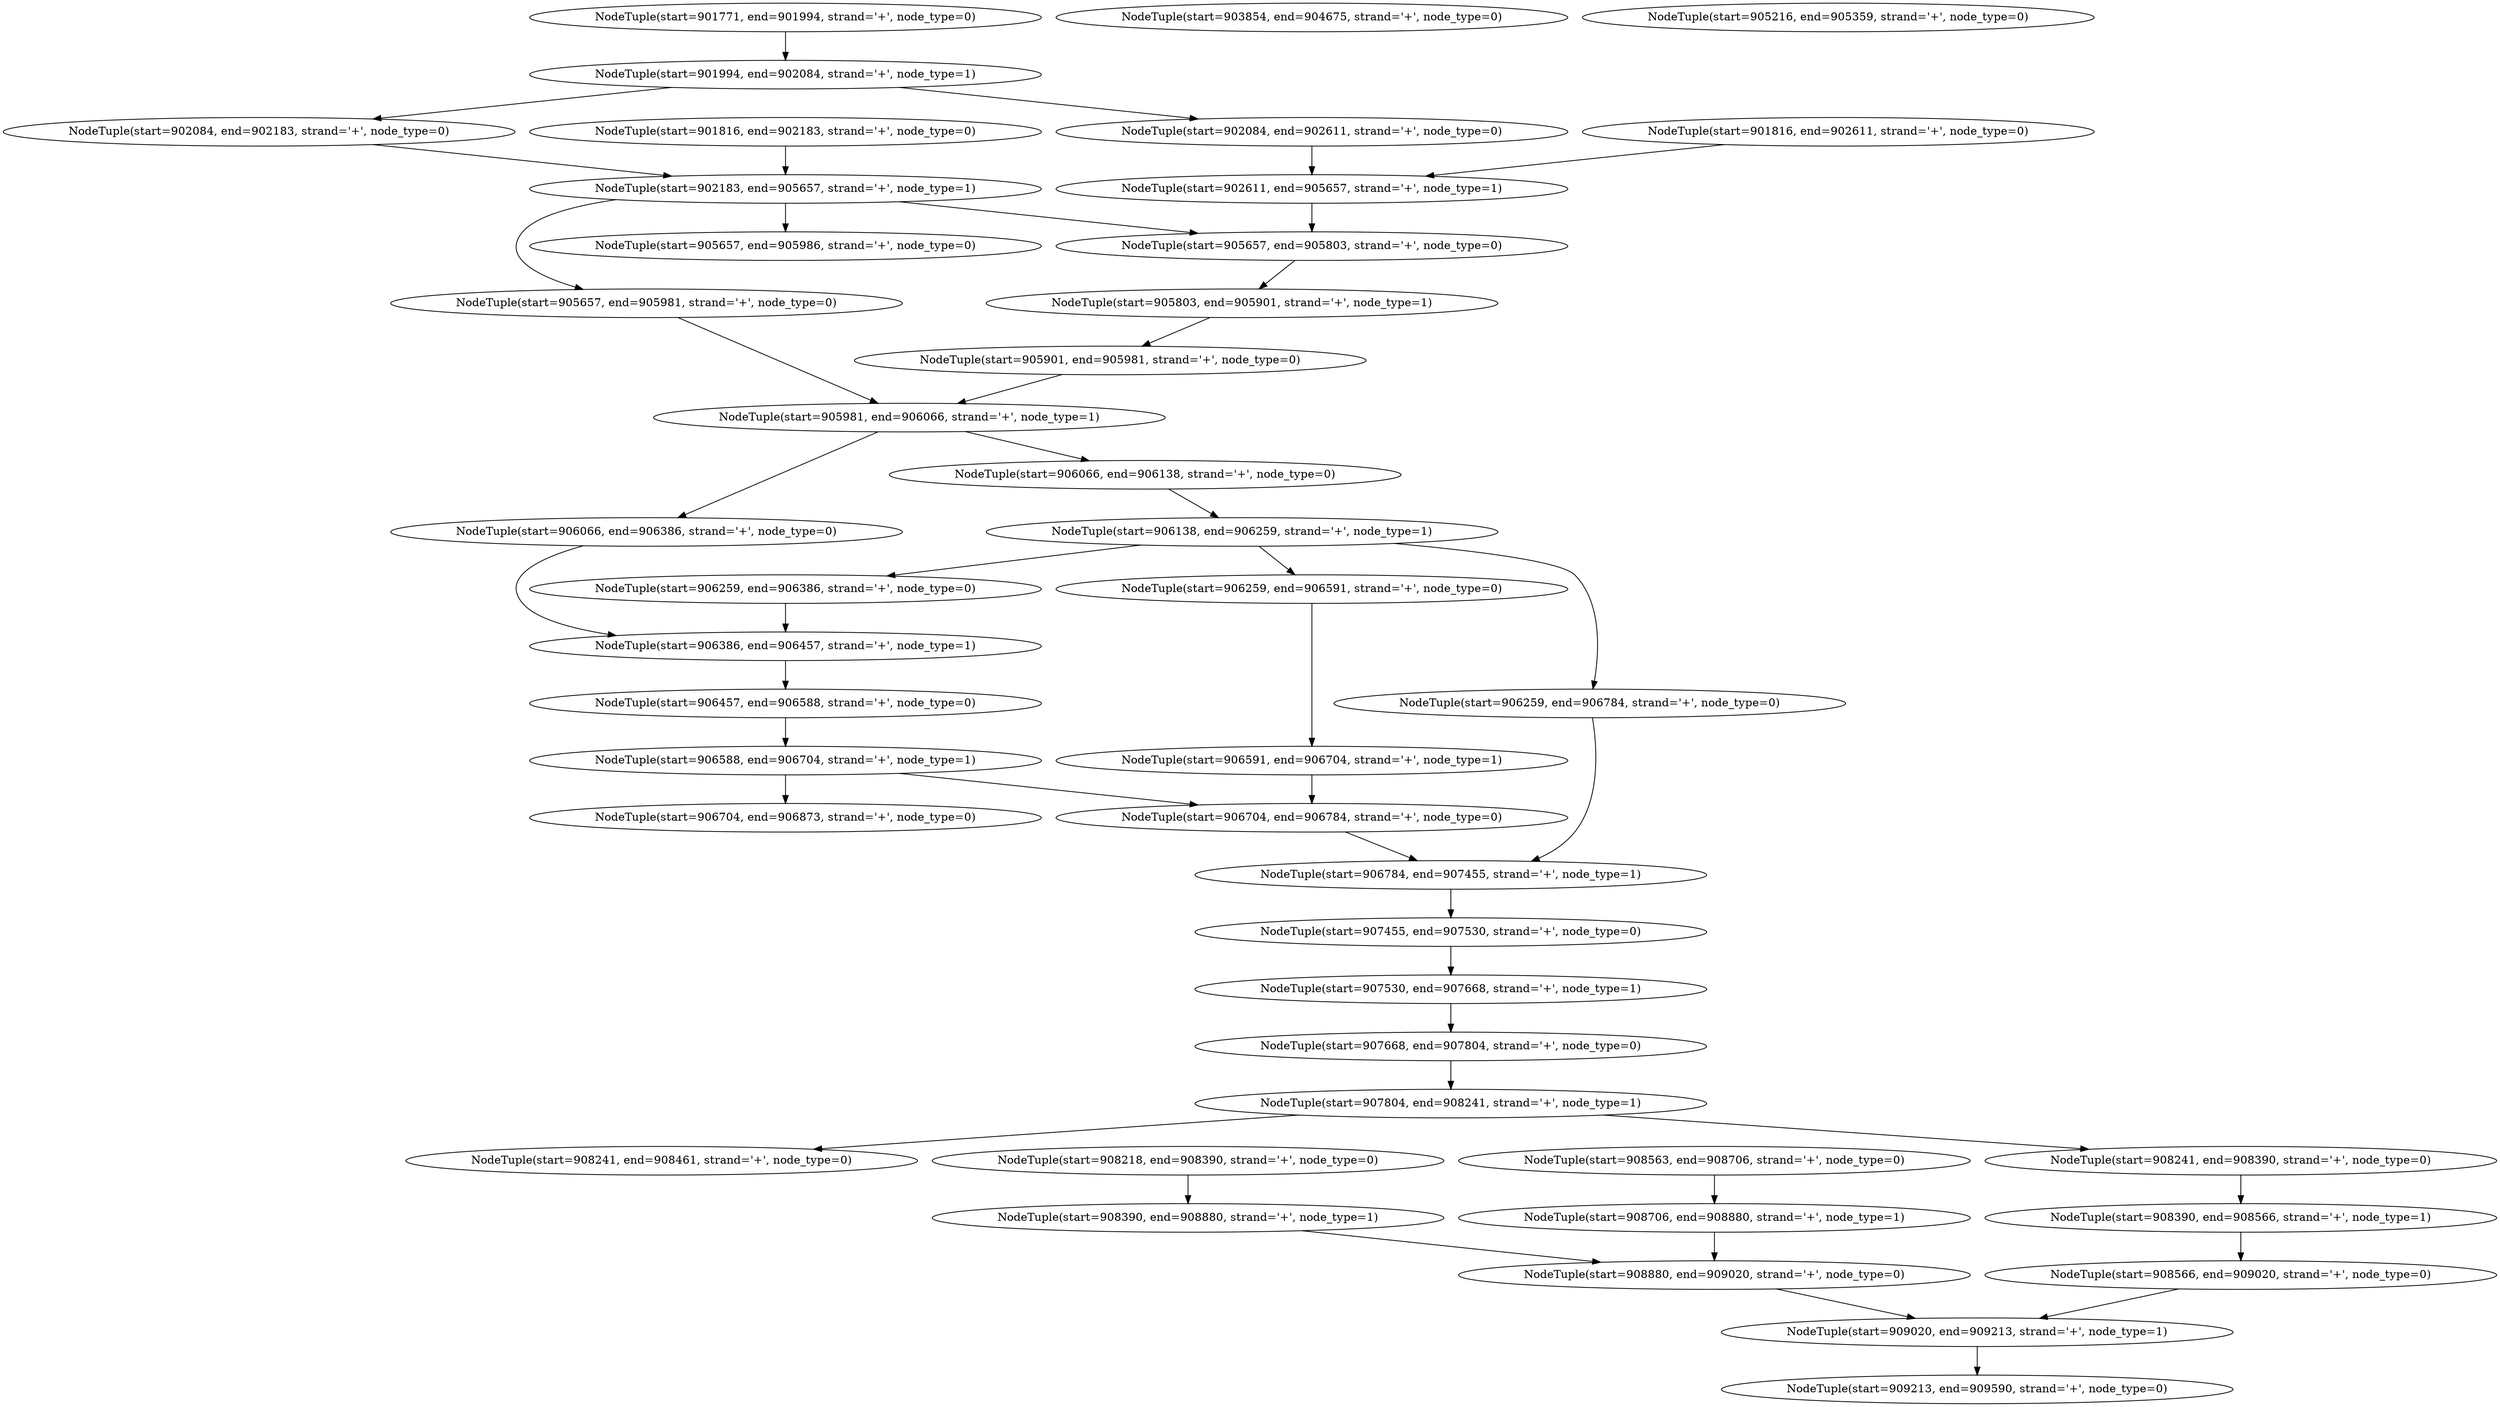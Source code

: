 strict digraph G {
"NodeTuple(start=906386, end=906457, strand='+', node_type=1)" [scores="[316.24985770717484, 93.692156236005601]"];
"NodeTuple(start=906704, end=906784, strand='+', node_type=0)" [scores="[10.35969841116, 15.832283239408, 10.156331299295999]"];
"NodeTuple(start=907530, end=907668, strand='+', node_type=1)" [scores="[73.832857096529992, 316.24985770717484, 93.692156236005601]"];
"NodeTuple(start=908241, end=908461, strand='+', node_type=0)" [scores="[1.699082485485, 27.929911073064002]"];
"NodeTuple(start=907804, end=908241, strand='+', node_type=1)" [scores="[73.832857096529992, 316.24985770717484, 93.692156236005601]"];
"NodeTuple(start=905657, end=905981, strand='+', node_type=0)" [scores="[17.089583509372797, 7.7182380792113996, 63.901755236596202]"];
"NodeTuple(start=906704, end=906873, strand='+', node_type=0)" [scores="[19.786895575814899]"];
"NodeTuple(start=901994, end=902084, strand='+', node_type=1)" [scores="[65.360161491987199, 57.834520677559595, 106.63241223371222, 76.558538713045209]"];
"NodeTuple(start=901771, end=901994, strand='+', node_type=0)" [scores="[23.501861348413801, 33.429623882369597, 22.641372351226401, 7.737059622416]"];
"NodeTuple(start=902084, end=902611, strand='+', node_type=0)" [scores="[25.483940131332698, 53.917166361818801]"];
"NodeTuple(start=903854, end=904675, strand='+', node_type=0)" [scores="[160.62442544072562]"];
"NodeTuple(start=906138, end=906259, strand='+', node_type=1)" [scores="[73.832857096529992, 87.539451574302007, 316.24985770717484]"];
"NodeTuple(start=908563, end=908706, strand='+', node_type=0)" [scores="[24.138799965201599, 37.0469246973826, 24.138799965201599, 37.0469246973826]"];
"NodeTuple(start=906066, end=906386, strand='+', node_type=0)" [scores="[12.187597559155201, 19.706914706452601, 13.684924207148301]"];
"NodeTuple(start=905981, end=906066, strand='+', node_type=1)" [scores="[73.832857096529992, 89.551562941689198, 57.834520677559595, 87.539451574302007, 316.24985770717484]"];
"NodeTuple(start=906457, end=906588, strand='+', node_type=0)" [scores="[12.5277977906047, 25.925363804530601, 16.630992502597202]"];
"NodeTuple(start=905901, end=905981, strand='+', node_type=0)" [scores="[7.7182380792113996, 4.1189878436000003, 5.5708592809760002, 3.868529811208, 10.35969841116]"];
"NodeTuple(start=908880, end=909020, strand='+', node_type=0)" [scores="[14.969798428032, 3.8166336740664, 36.269716486948006]"];
"NodeTuple(start=908218, end=908390, strand='+', node_type=0)" [scores="[12.156685035915201]"];
"NodeTuple(start=902611, end=905657, strand='+', node_type=1)" [scores="[89.551562941689198, 57.834520677559595]"];
"NodeTuple(start=906591, end=906704, strand='+', node_type=1)" [scores="[87.539451574302007]"];
"NodeTuple(start=902084, end=902183, strand='+', node_type=0)" [scores="[14.840954100244799, 19.228795648702203]"];
"NodeTuple(start=907668, end=907804, strand='+', node_type=0)" [scores="[7.0022793341199998, 26.914881506993598, 17.2657632088032]"];
"NodeTuple(start=905657, end=905986, strand='+', node_type=0)" [scores="[17.089583509372797, 63.901755236596202]"];
"NodeTuple(start=908241, end=908390, strand='+', node_type=0)" [scores="[1.699082485485, 29.487627533397401]"];
"NodeTuple(start=902183, end=905657, strand='+', node_type=1)" [scores="[65.360161491987199, 73.832857096529992, 106.63241223371222]"];
"NodeTuple(start=908706, end=908880, strand='+', node_type=1)" [scores="[129.79377114257821, 39.108598393233599]"];
"NodeTuple(start=907455, end=907530, strand='+', node_type=0)" [scores="[1.8129472219530001, 3.8615511033750001, 14.842765536945, 9.5215605930899994]"];
"NodeTuple(start=908390, end=908566, strand='+', node_type=1)" [scores="[316.24985770717484]"];
"NodeTuple(start=906259, end=906386, strand='+', node_type=0)" [scores="[12.187597559155201, 25.1337496425602]"];
"NodeTuple(start=906588, end=906704, strand='+', node_type=1)" [scores="[316.24985770717484, 93.692156236005601, 32.314693366419604]"];
"NodeTuple(start=901816, end=902183, strand='+', node_type=0)" [scores="[18.895856732515]"];
"NodeTuple(start=908566, end=909020, strand='+', node_type=0)" [scores="[42.376512646074595, 89.8482073836404]"];
"NodeTuple(start=906259, end=906784, strand='+', node_type=0)" [scores="[27.030857723624997]"];
"NodeTuple(start=905657, end=905803, strand='+', node_type=0)" [scores="[17.089583509372797, 12.690630553671001, 7.5171528145699993, 10.1668181877812, 7.0600669054545993]"];
"NodeTuple(start=909213, end=909590, strand='+', node_type=0)" [scores="[56.477129958247602, 66.297686065020997, 36.226633259796195]"];
"NodeTuple(start=909020, end=909213, strand='+', node_type=1)" [scores="[316.24985770717484, 129.79377114257821, 78.60314590587079]"];
"NodeTuple(start=908390, end=908880, strand='+', node_type=1)" [scores="[15.973318709981601]"];
"NodeTuple(start=906784, end=907455, strand='+', node_type=1)" [scores="[73.832857096529992, 87.539451574302007, 316.24985770717484, 93.692156236005601]"];
"NodeTuple(start=906066, end=906138, strand='+', node_type=0)" [scores="[3.7070890592399994, 9.3237285700440005, 14.2490549154672]"];
"NodeTuple(start=906259, end=906591, strand='+', node_type=0)" [scores="[42.992748406314]"];
"NodeTuple(start=905803, end=905901, strand='+', node_type=1)" [scores="[73.832857096529992, 89.551562941689198, 57.834520677559595, 87.539451574302007]"];
"NodeTuple(start=905216, end=905359, strand='+', node_type=0)" [scores="[45.867405552911798]"];
"NodeTuple(start=901816, end=902611, strand='+', node_type=0)" [scores="[68.8700558100942, 54.1069707664794]"];
"NodeTuple(start=906386, end=906457, strand='+', node_type=1)" -> "NodeTuple(start=906457, end=906588, strand='+', node_type=0)";
"NodeTuple(start=906704, end=906784, strand='+', node_type=0)" -> "NodeTuple(start=906784, end=907455, strand='+', node_type=1)";
"NodeTuple(start=907530, end=907668, strand='+', node_type=1)" -> "NodeTuple(start=907668, end=907804, strand='+', node_type=0)";
"NodeTuple(start=907804, end=908241, strand='+', node_type=1)" -> "NodeTuple(start=908241, end=908390, strand='+', node_type=0)";
"NodeTuple(start=907804, end=908241, strand='+', node_type=1)" -> "NodeTuple(start=908241, end=908461, strand='+', node_type=0)";
"NodeTuple(start=905657, end=905981, strand='+', node_type=0)" -> "NodeTuple(start=905981, end=906066, strand='+', node_type=1)";
"NodeTuple(start=901994, end=902084, strand='+', node_type=1)" -> "NodeTuple(start=902084, end=902611, strand='+', node_type=0)";
"NodeTuple(start=901994, end=902084, strand='+', node_type=1)" -> "NodeTuple(start=902084, end=902183, strand='+', node_type=0)";
"NodeTuple(start=901771, end=901994, strand='+', node_type=0)" -> "NodeTuple(start=901994, end=902084, strand='+', node_type=1)";
"NodeTuple(start=902084, end=902611, strand='+', node_type=0)" -> "NodeTuple(start=902611, end=905657, strand='+', node_type=1)";
"NodeTuple(start=906138, end=906259, strand='+', node_type=1)" -> "NodeTuple(start=906259, end=906784, strand='+', node_type=0)";
"NodeTuple(start=906138, end=906259, strand='+', node_type=1)" -> "NodeTuple(start=906259, end=906386, strand='+', node_type=0)";
"NodeTuple(start=906138, end=906259, strand='+', node_type=1)" -> "NodeTuple(start=906259, end=906591, strand='+', node_type=0)";
"NodeTuple(start=908563, end=908706, strand='+', node_type=0)" -> "NodeTuple(start=908706, end=908880, strand='+', node_type=1)";
"NodeTuple(start=906066, end=906386, strand='+', node_type=0)" -> "NodeTuple(start=906386, end=906457, strand='+', node_type=1)";
"NodeTuple(start=905981, end=906066, strand='+', node_type=1)" -> "NodeTuple(start=906066, end=906138, strand='+', node_type=0)";
"NodeTuple(start=905981, end=906066, strand='+', node_type=1)" -> "NodeTuple(start=906066, end=906386, strand='+', node_type=0)";
"NodeTuple(start=906457, end=906588, strand='+', node_type=0)" -> "NodeTuple(start=906588, end=906704, strand='+', node_type=1)";
"NodeTuple(start=905901, end=905981, strand='+', node_type=0)" -> "NodeTuple(start=905981, end=906066, strand='+', node_type=1)";
"NodeTuple(start=908880, end=909020, strand='+', node_type=0)" -> "NodeTuple(start=909020, end=909213, strand='+', node_type=1)";
"NodeTuple(start=908218, end=908390, strand='+', node_type=0)" -> "NodeTuple(start=908390, end=908880, strand='+', node_type=1)";
"NodeTuple(start=902611, end=905657, strand='+', node_type=1)" -> "NodeTuple(start=905657, end=905803, strand='+', node_type=0)";
"NodeTuple(start=906591, end=906704, strand='+', node_type=1)" -> "NodeTuple(start=906704, end=906784, strand='+', node_type=0)";
"NodeTuple(start=902084, end=902183, strand='+', node_type=0)" -> "NodeTuple(start=902183, end=905657, strand='+', node_type=1)";
"NodeTuple(start=907668, end=907804, strand='+', node_type=0)" -> "NodeTuple(start=907804, end=908241, strand='+', node_type=1)";
"NodeTuple(start=908241, end=908390, strand='+', node_type=0)" -> "NodeTuple(start=908390, end=908566, strand='+', node_type=1)";
"NodeTuple(start=902183, end=905657, strand='+', node_type=1)" -> "NodeTuple(start=905657, end=905803, strand='+', node_type=0)";
"NodeTuple(start=902183, end=905657, strand='+', node_type=1)" -> "NodeTuple(start=905657, end=905986, strand='+', node_type=0)";
"NodeTuple(start=902183, end=905657, strand='+', node_type=1)" -> "NodeTuple(start=905657, end=905981, strand='+', node_type=0)";
"NodeTuple(start=908706, end=908880, strand='+', node_type=1)" -> "NodeTuple(start=908880, end=909020, strand='+', node_type=0)";
"NodeTuple(start=907455, end=907530, strand='+', node_type=0)" -> "NodeTuple(start=907530, end=907668, strand='+', node_type=1)";
"NodeTuple(start=908390, end=908566, strand='+', node_type=1)" -> "NodeTuple(start=908566, end=909020, strand='+', node_type=0)";
"NodeTuple(start=906259, end=906386, strand='+', node_type=0)" -> "NodeTuple(start=906386, end=906457, strand='+', node_type=1)";
"NodeTuple(start=906588, end=906704, strand='+', node_type=1)" -> "NodeTuple(start=906704, end=906784, strand='+', node_type=0)";
"NodeTuple(start=906588, end=906704, strand='+', node_type=1)" -> "NodeTuple(start=906704, end=906873, strand='+', node_type=0)";
"NodeTuple(start=901816, end=902183, strand='+', node_type=0)" -> "NodeTuple(start=902183, end=905657, strand='+', node_type=1)";
"NodeTuple(start=908566, end=909020, strand='+', node_type=0)" -> "NodeTuple(start=909020, end=909213, strand='+', node_type=1)";
"NodeTuple(start=906259, end=906784, strand='+', node_type=0)" -> "NodeTuple(start=906784, end=907455, strand='+', node_type=1)";
"NodeTuple(start=905657, end=905803, strand='+', node_type=0)" -> "NodeTuple(start=905803, end=905901, strand='+', node_type=1)";
"NodeTuple(start=909020, end=909213, strand='+', node_type=1)" -> "NodeTuple(start=909213, end=909590, strand='+', node_type=0)";
"NodeTuple(start=908390, end=908880, strand='+', node_type=1)" -> "NodeTuple(start=908880, end=909020, strand='+', node_type=0)";
"NodeTuple(start=906784, end=907455, strand='+', node_type=1)" -> "NodeTuple(start=907455, end=907530, strand='+', node_type=0)";
"NodeTuple(start=906066, end=906138, strand='+', node_type=0)" -> "NodeTuple(start=906138, end=906259, strand='+', node_type=1)";
"NodeTuple(start=906259, end=906591, strand='+', node_type=0)" -> "NodeTuple(start=906591, end=906704, strand='+', node_type=1)";
"NodeTuple(start=905803, end=905901, strand='+', node_type=1)" -> "NodeTuple(start=905901, end=905981, strand='+', node_type=0)";
"NodeTuple(start=901816, end=902611, strand='+', node_type=0)" -> "NodeTuple(start=902611, end=905657, strand='+', node_type=1)";
}
